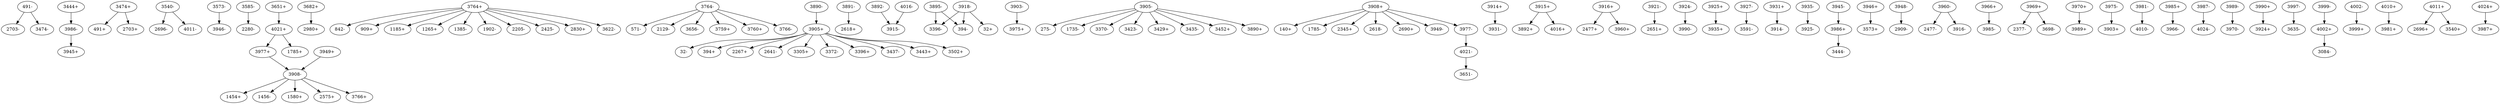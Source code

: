 digraph dist {
graph [k=96 s=1000 n=10]
"491-" -> "2703-" [d=-309 e=38.7 n=20]
"491-" -> "3474-" [d=-236 e=43.2 n=16]
"3444+" -> "3986-" [d=-327 e=41.9 n=17]
"3474+" -> "491+" [d=-236 e=43.2 n=16]
"3474+" -> "2703+" [d=-165 e=43.2 n=16]
"3540-" -> "2696-" [d=-156 e=36.9 n=22]
"3540-" -> "4011-" [d=-138 e=49.9 n=12]
"3573-" -> "3946-" [d=-231 e=44.7 n=15]
"3585-" -> "2280-" [d=-243 e=49.9 n=12]
"3651+" -> "4021+" [d=-215 e=49.9 n=12]
"3682+" -> "2980+" [d=-222 e=49.9 n=12]
"3764+" -> "842-" [d=-222 e=32.7 n=28]
"3764+" -> "909+" [d=-175 e=52.1 n=11]
"3764+" -> "1185+" [d=-221 e=21.5 n=65]
"3764+" -> "1265+" [d=-168 e=33.3 n=27]
"3764+" -> "1385-" [d=-262 e=32.7 n=28]
"3764+" -> "1902-" [d=-63 e=39.7 n=19]
"3764+" -> "2205-" [d=-53 e=39.7 n=19]
"3764+" -> "2425-" [d=-73 e=40.8 n=18]
"3764+" -> "2830+" [d=-149 e=40.8 n=18]
"3764+" -> "3622-" [d=-71 e=32.1 n=29]
"3764-" -> "571-" [d=-149 e=36.1 n=23]
"3764-" -> "2129-" [d=-203 e=32.1 n=29]
"3764-" -> "3656-" [d=-180 e=23.1 n=56]
"3764-" -> "3759+" [d=-174 e=37.7 n=21]
"3764-" -> "3760+" [d=-246 e=38.7 n=20]
"3764-" -> "3766-" [d=-180 e=19.3 n=80]
"3890-" -> "3905+" [d=-1893 e=30.6 n=32]
"3891-" -> "2618+" [d=-82 e=54.7 n=10]
"3892-" -> "3915-" [d=-234 e=41.9 n=17]
"3895-" -> "394-" [d=-79 e=52.1 n=11]
"3895-" -> "3396-" [d=-116 e=35.3 n=24]
"3903-" -> "3975+" [d=-314 e=25.5 n=46]
"3905+" -> "32-" [d=-57 e=9.6 n=325]
"3905+" -> "394+" [d=-99 e=9.4 n=340]
"3905+" -> "2267+" [d=-81 e=43.2 n=16]
"3905+" -> "2641-" [d=-161 e=48.0 n=13]
"3905+" -> "3305+" [d=-66 e=48.0 n=13]
"3905+" -> "3372-" [d=-113 e=7.6 n=521]
"3905+" -> "3396+" [d=-83 e=13.6 n=161]
"3905+" -> "3437-" [d=-13 e=23.3 n=55]
"3905+" -> "3443+" [d=-117 e=8.6 n=404]
"3905+" -> "3502+" [d=-39 e=30.6 n=32]
"3905-" -> "275-" [d=-1736 e=52.1 n=11]
"3905-" -> "1735-" [d=-1781 e=21.3 n=66]
"3905-" -> "3370-" [d=-1761 e=27.7 n=39]
"3905-" -> "3423-" [d=-1754 e=9.4 n=340]
"3905-" -> "3429+" [d=-1734 e=10.5 n=269]
"3905-" -> "3435-" [d=-1754 e=7.4 n=541]
"3905-" -> "3452+" [d=-1721 e=29.7 n=34]
"3905-" -> "3890+" [d=-1893 e=30.6 n=32]
"3908+" -> "140+" [d=-78210 e=25.8 n=45]
"3908+" -> "1785-" [d=-78199 e=26.7 n=42]
"3908+" -> "2345+" [d=-78128 e=30.6 n=32]
"3908+" -> "2618-" [d=-78278 e=37.7 n=21]
"3908+" -> "2690+" [d=-78165 e=38.7 n=20]
"3908+" -> "3949-" [d=-78324 e=27.3 n=40]
"3908+" -> "3977-" [d=-78218 e=39.7 n=19]
"3908-" -> "1454+" [d=-152 e=24.2 n=51]
"3908-" -> "1456-" [d=-137 e=23.8 n=53]
"3908-" -> "1580+" [d=-146 e=20.7 n=70]
"3908-" -> "2575+" [d=-206 e=44.7 n=15]
"3908-" -> "3766+" [d=-149 e=16.8 n=106]
"3914+" -> "3931-" [d=-101685 e=44.7 n=15]
"3915+" -> "3892+" [d=-234 e=41.9 n=17]
"3915+" -> "4016+" [d=-763 e=44.7 n=15]
"3916+" -> "2477+" [d=-263 e=28.4 n=37]
"3916+" -> "3960+" [d=-222 e=46.2 n=14]
"3918-" -> "32+" [d=-25 e=54.7 n=10]
"3918-" -> "394-" [d=-61 e=46.2 n=14]
"3918-" -> "3396-" [d=-141 e=39.7 n=19]
"3921-" -> "2651+" [d=-118 e=54.7 n=10]
"3924-" -> "3990-" [d=-319 e=46.2 n=14]
"3925+" -> "3935+" [d=-2102 e=46.2 n=14]
"3927-" -> "3591-" [d=-302 e=49.9 n=12]
"3931+" -> "3914-" [d=-101685 e=44.7 n=15]
"3935-" -> "3925-" [d=-2102 e=46.2 n=14]
"3945-" -> "3986+" [d=-312 e=44.7 n=15]
"3946+" -> "3573+" [d=-231 e=44.7 n=15]
"3948-" -> "2909-" [d=-50917 e=33.9 n=26]
"3949+" -> "3908-" [d=-78324 e=27.3 n=40]
"3960-" -> "2477-" [d=-251 e=27.7 n=39]
"3960-" -> "3916-" [d=-222 e=46.2 n=14]
"3966+" -> "3985-" [d=-142 e=54.7 n=10]
"3969+" -> "2377-" [d=-167 e=49.9 n=12]
"3969+" -> "3698-" [d=-267 e=34.6 n=25]
"3970+" -> "3989+" [d=-195 e=54.7 n=10]
"3975-" -> "3903+" [d=-314 e=25.5 n=46]
"3977+" -> "3908-" [d=-78218 e=39.7 n=19]
"3977-" -> "4021-" [d=-10495 e=41.9 n=17]
"3981-" -> "4010-" [d=-320 e=41.9 n=17]
"3985+" -> "3966-" [d=-142 e=54.7 n=10]
"3986+" -> "3444-" [d=-327 e=41.9 n=17]
"3986-" -> "3945+" [d=-312 e=44.7 n=15]
"3987-" -> "4024-" [d=-195 e=32.7 n=28]
"3989-" -> "3970-" [d=-195 e=54.7 n=10]
"3990+" -> "3924+" [d=-319 e=46.2 n=14]
"3997-" -> "3635-" [d=-187 e=27.0 n=41]
"3999-" -> "4002+" [d=-300 e=46.2 n=14]
"4002+" -> "3084-" [d=-113 e=43.2 n=16]
"4002-" -> "3999+" [d=-300 e=46.2 n=14]
"4010+" -> "3981+" [d=-320 e=41.9 n=17]
"4011+" -> "2696+" [d=-129 e=44.7 n=15]
"4011+" -> "3540+" [d=-138 e=49.9 n=12]
"4016-" -> "3915-" [d=-763 e=44.7 n=15]
"4021+" -> "1785+" [d=-146 e=54.7 n=10]
"4021+" -> "3977+" [d=-10495 e=41.9 n=17]
"4021-" -> "3651-" [d=-215 e=49.9 n=12]
"4024+" -> "3987+" [d=-195 e=32.7 n=28]
}
